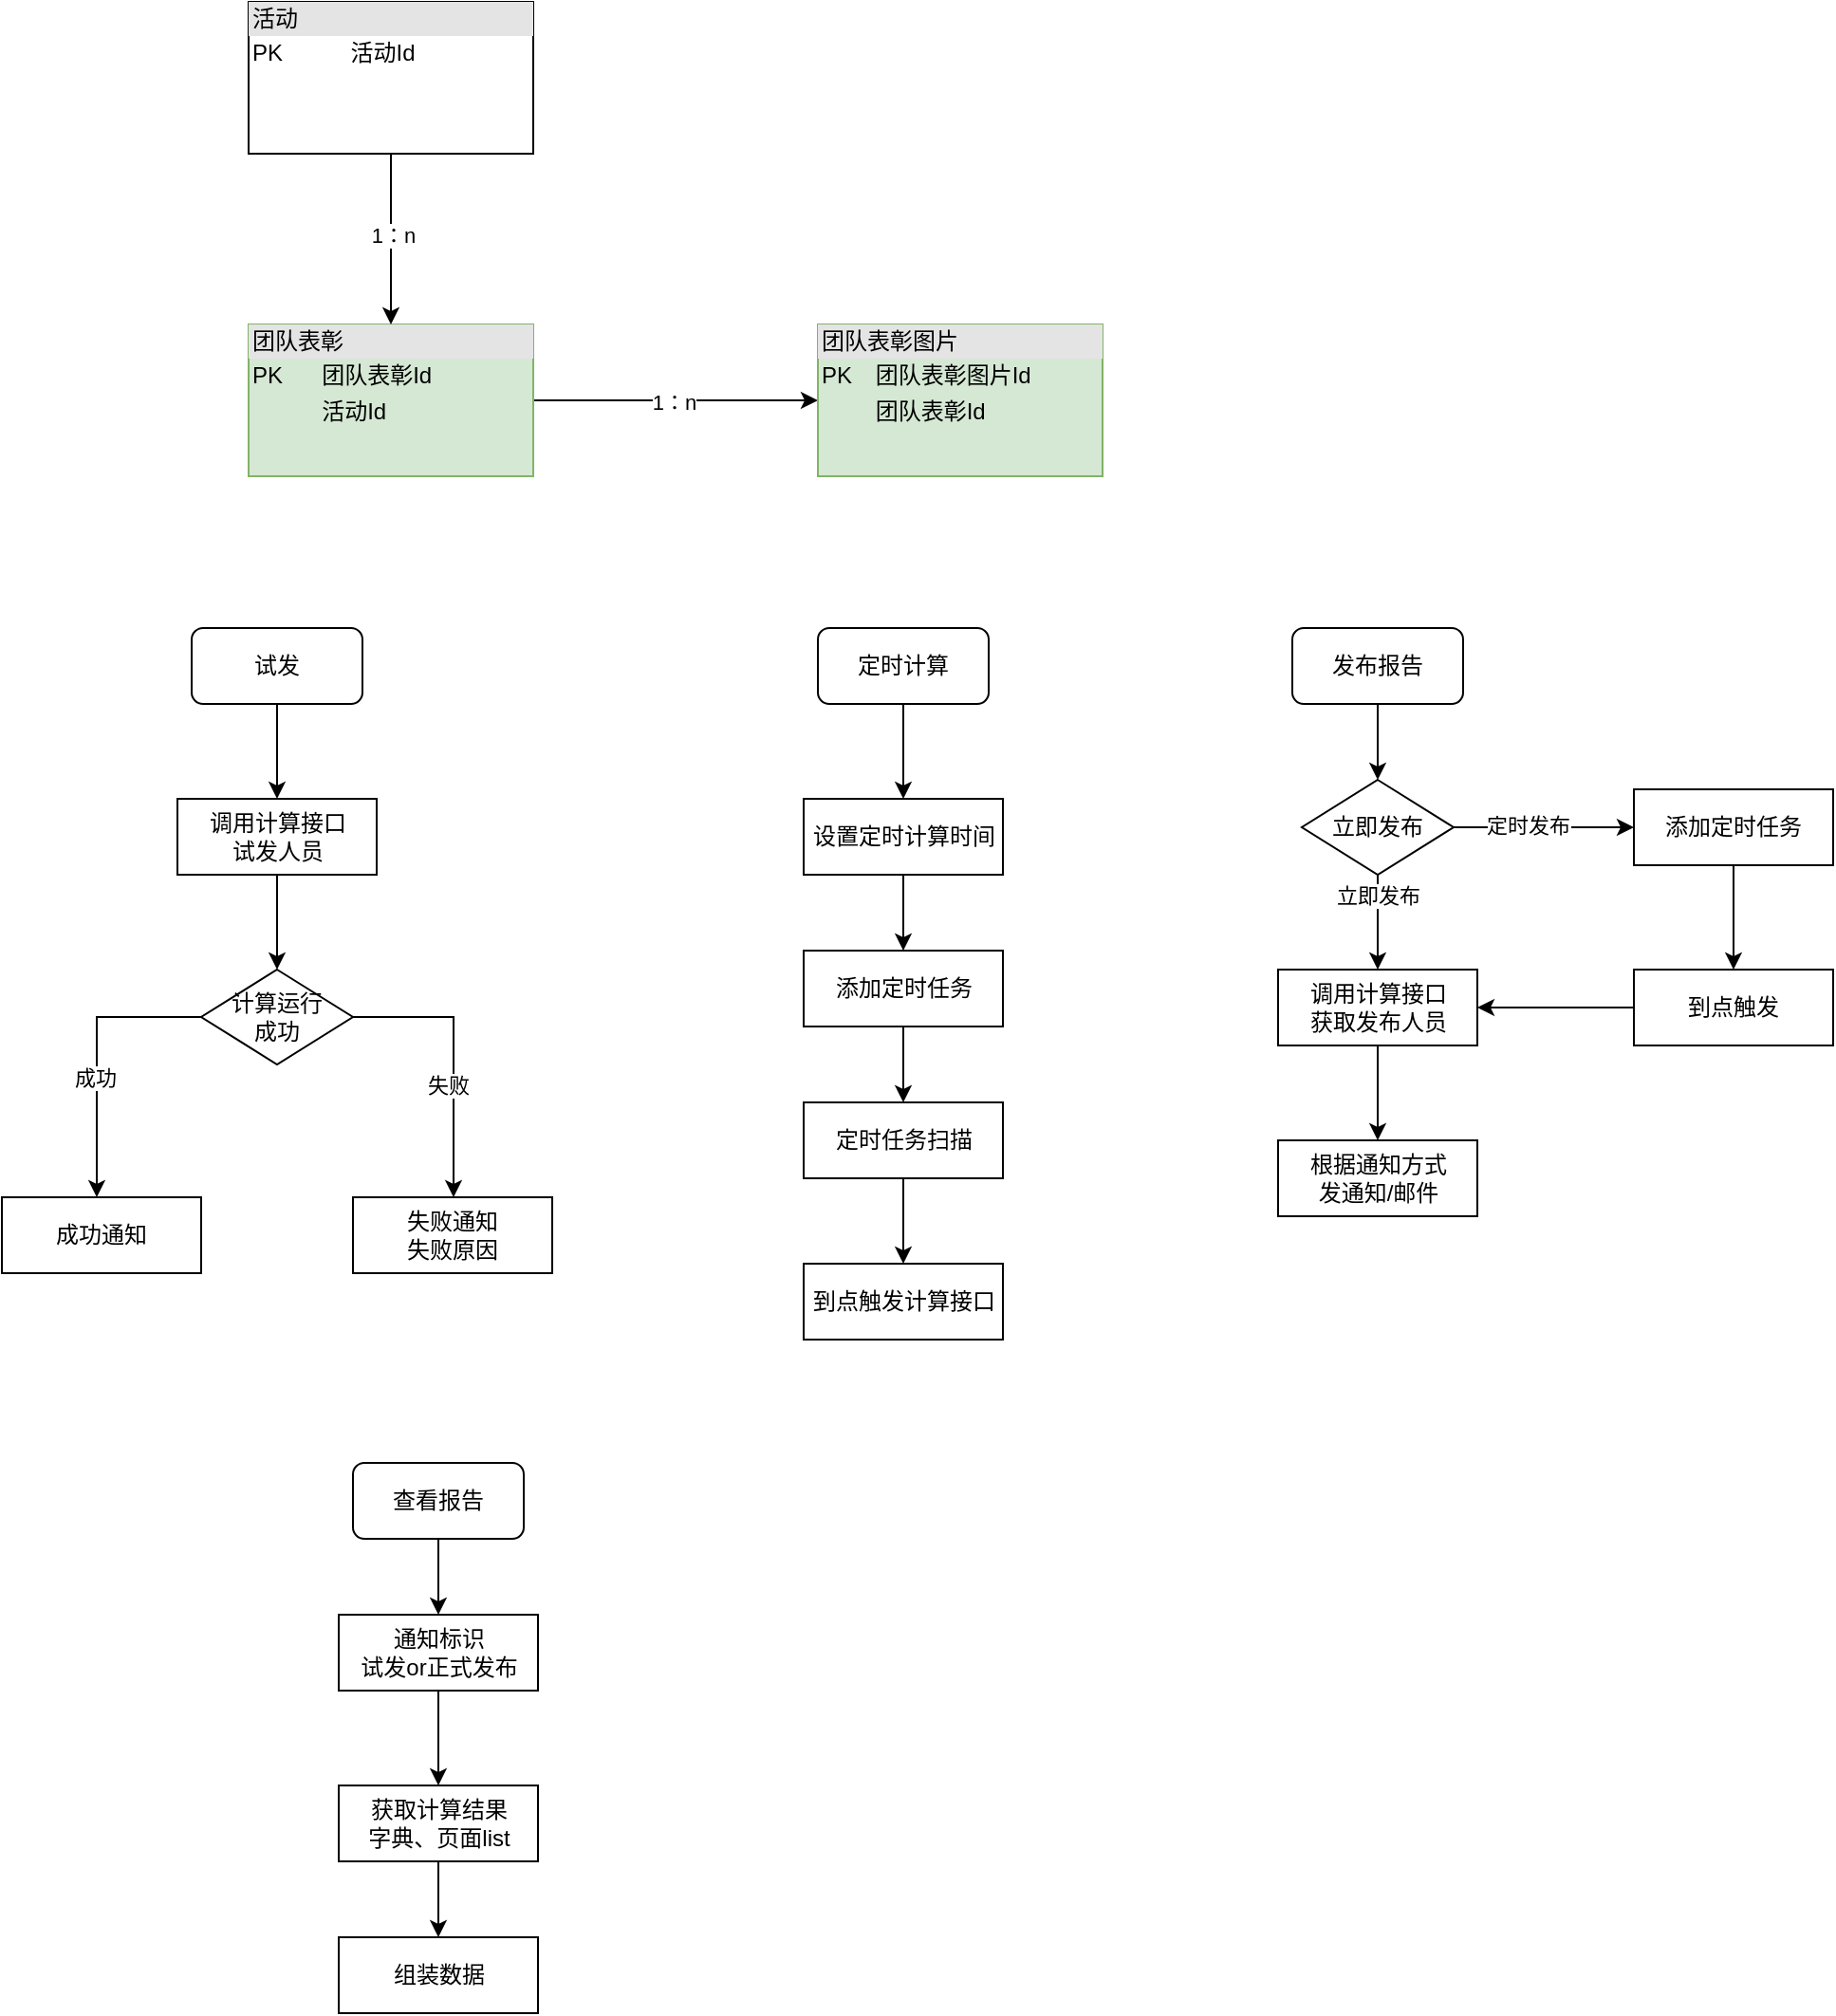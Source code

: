 <mxfile version="21.8.2" type="github">
  <diagram name="第 1 页" id="uQnc2c0iIG_h71mx5ojg">
    <mxGraphModel dx="1050" dy="580" grid="1" gridSize="10" guides="1" tooltips="1" connect="1" arrows="1" fold="1" page="1" pageScale="1" pageWidth="300000" pageHeight="30000" math="0" shadow="0">
      <root>
        <mxCell id="0" />
        <mxCell id="1" parent="0" />
        <mxCell id="PS2yi4pKl5YuFN-2JHLJ-8" style="edgeStyle=orthogonalEdgeStyle;rounded=0;orthogonalLoop=1;jettySize=auto;html=1;entryX=0;entryY=0.5;entryDx=0;entryDy=0;" parent="1" source="PS2yi4pKl5YuFN-2JHLJ-3" target="PS2yi4pKl5YuFN-2JHLJ-4" edge="1">
          <mxGeometry relative="1" as="geometry" />
        </mxCell>
        <mxCell id="PS2yi4pKl5YuFN-2JHLJ-9" value="1：n" style="edgeLabel;html=1;align=center;verticalAlign=middle;resizable=0;points=[];" parent="PS2yi4pKl5YuFN-2JHLJ-8" vertex="1" connectable="0">
          <mxGeometry x="-0.016" y="-1" relative="1" as="geometry">
            <mxPoint as="offset" />
          </mxGeometry>
        </mxCell>
        <mxCell id="PS2yi4pKl5YuFN-2JHLJ-3" value="&lt;div style=&quot;box-sizing:border-box;width:100%;background:#e4e4e4;padding:2px;&quot;&gt;团队表彰&lt;/div&gt;&lt;table style=&quot;width:100%;font-size:1em;&quot; cellpadding=&quot;2&quot; cellspacing=&quot;0&quot;&gt;&lt;tbody&gt;&lt;tr&gt;&lt;td&gt;PK&lt;/td&gt;&lt;td&gt;团队表彰Id&lt;/td&gt;&lt;/tr&gt;&lt;tr&gt;&lt;td&gt;&lt;/td&gt;&lt;td&gt;活动Id&lt;/td&gt;&lt;/tr&gt;&lt;tr&gt;&lt;td&gt;&lt;/td&gt;&lt;td&gt;&lt;br&gt;&lt;/td&gt;&lt;/tr&gt;&lt;/tbody&gt;&lt;/table&gt;" style="verticalAlign=top;align=left;overflow=fill;html=1;whiteSpace=wrap;fillColor=#d5e8d4;strokeColor=#82b366;" parent="1" vertex="1">
          <mxGeometry x="210" y="250" width="150" height="80" as="geometry" />
        </mxCell>
        <mxCell id="PS2yi4pKl5YuFN-2JHLJ-4" value="&lt;div style=&quot;box-sizing:border-box;width:100%;background:#e4e4e4;padding:2px;&quot;&gt;团队表彰图片&lt;/div&gt;&lt;table style=&quot;width:100%;font-size:1em;&quot; cellpadding=&quot;2&quot; cellspacing=&quot;0&quot;&gt;&lt;tbody&gt;&lt;tr&gt;&lt;td&gt;PK&lt;/td&gt;&lt;td&gt;团队表彰图片Id&lt;/td&gt;&lt;/tr&gt;&lt;tr&gt;&lt;td&gt;&lt;/td&gt;&lt;td&gt;团队表彰Id&lt;/td&gt;&lt;/tr&gt;&lt;tr&gt;&lt;td&gt;&lt;/td&gt;&lt;td&gt;&lt;br&gt;&lt;/td&gt;&lt;/tr&gt;&lt;/tbody&gt;&lt;/table&gt;" style="verticalAlign=top;align=left;overflow=fill;html=1;whiteSpace=wrap;fillColor=#d5e8d4;strokeColor=#82b366;" parent="1" vertex="1">
          <mxGeometry x="510" y="250" width="150" height="80" as="geometry" />
        </mxCell>
        <mxCell id="PS2yi4pKl5YuFN-2JHLJ-6" style="edgeStyle=orthogonalEdgeStyle;rounded=0;orthogonalLoop=1;jettySize=auto;html=1;" parent="1" source="PS2yi4pKl5YuFN-2JHLJ-5" target="PS2yi4pKl5YuFN-2JHLJ-3" edge="1">
          <mxGeometry relative="1" as="geometry" />
        </mxCell>
        <mxCell id="PS2yi4pKl5YuFN-2JHLJ-7" value="1：n" style="edgeLabel;html=1;align=center;verticalAlign=middle;resizable=0;points=[];" parent="PS2yi4pKl5YuFN-2JHLJ-6" vertex="1" connectable="0">
          <mxGeometry x="-0.049" y="1" relative="1" as="geometry">
            <mxPoint as="offset" />
          </mxGeometry>
        </mxCell>
        <mxCell id="PS2yi4pKl5YuFN-2JHLJ-5" value="&lt;div style=&quot;box-sizing:border-box;width:100%;background:#e4e4e4;padding:2px;&quot;&gt;活动&lt;/div&gt;&lt;table style=&quot;width:100%;font-size:1em;&quot; cellpadding=&quot;2&quot; cellspacing=&quot;0&quot;&gt;&lt;tbody&gt;&lt;tr&gt;&lt;td&gt;PK&lt;/td&gt;&lt;td&gt;活动Id&lt;/td&gt;&lt;/tr&gt;&lt;tr&gt;&lt;td&gt;&lt;/td&gt;&lt;td&gt;&lt;br&gt;&lt;/td&gt;&lt;/tr&gt;&lt;tr&gt;&lt;td&gt;&lt;/td&gt;&lt;td&gt;&lt;br&gt;&lt;/td&gt;&lt;/tr&gt;&lt;/tbody&gt;&lt;/table&gt;" style="verticalAlign=top;align=left;overflow=fill;html=1;whiteSpace=wrap;" parent="1" vertex="1">
          <mxGeometry x="210" y="80" width="150" height="80" as="geometry" />
        </mxCell>
        <mxCell id="vS3xbVpzAr4w5fPz4_WH-8" value="" style="edgeStyle=orthogonalEdgeStyle;rounded=0;orthogonalLoop=1;jettySize=auto;html=1;" edge="1" parent="1" source="vS3xbVpzAr4w5fPz4_WH-1" target="vS3xbVpzAr4w5fPz4_WH-2">
          <mxGeometry relative="1" as="geometry" />
        </mxCell>
        <mxCell id="vS3xbVpzAr4w5fPz4_WH-1" value="试发" style="rounded=1;whiteSpace=wrap;html=1;" vertex="1" parent="1">
          <mxGeometry x="180" y="410" width="90" height="40" as="geometry" />
        </mxCell>
        <mxCell id="vS3xbVpzAr4w5fPz4_WH-9" value="" style="edgeStyle=orthogonalEdgeStyle;rounded=0;orthogonalLoop=1;jettySize=auto;html=1;" edge="1" parent="1" source="vS3xbVpzAr4w5fPz4_WH-2" target="vS3xbVpzAr4w5fPz4_WH-5">
          <mxGeometry relative="1" as="geometry" />
        </mxCell>
        <mxCell id="vS3xbVpzAr4w5fPz4_WH-2" value="调用计算接口&lt;br&gt;试发人员" style="rounded=0;whiteSpace=wrap;html=1;" vertex="1" parent="1">
          <mxGeometry x="172.5" y="500" width="105" height="40" as="geometry" />
        </mxCell>
        <mxCell id="vS3xbVpzAr4w5fPz4_WH-10" style="edgeStyle=orthogonalEdgeStyle;rounded=0;orthogonalLoop=1;jettySize=auto;html=1;" edge="1" parent="1" source="vS3xbVpzAr4w5fPz4_WH-5" target="vS3xbVpzAr4w5fPz4_WH-6">
          <mxGeometry relative="1" as="geometry">
            <Array as="points">
              <mxPoint x="130" y="615" />
            </Array>
          </mxGeometry>
        </mxCell>
        <mxCell id="vS3xbVpzAr4w5fPz4_WH-11" value="成功" style="edgeLabel;html=1;align=center;verticalAlign=middle;resizable=0;points=[];" vertex="1" connectable="0" parent="vS3xbVpzAr4w5fPz4_WH-10">
          <mxGeometry x="0.152" y="-1" relative="1" as="geometry">
            <mxPoint as="offset" />
          </mxGeometry>
        </mxCell>
        <mxCell id="vS3xbVpzAr4w5fPz4_WH-12" style="edgeStyle=orthogonalEdgeStyle;rounded=0;orthogonalLoop=1;jettySize=auto;html=1;" edge="1" parent="1" source="vS3xbVpzAr4w5fPz4_WH-5" target="vS3xbVpzAr4w5fPz4_WH-7">
          <mxGeometry relative="1" as="geometry">
            <Array as="points">
              <mxPoint x="318" y="615" />
            </Array>
          </mxGeometry>
        </mxCell>
        <mxCell id="vS3xbVpzAr4w5fPz4_WH-13" value="失败" style="edgeLabel;html=1;align=center;verticalAlign=middle;resizable=0;points=[];" vertex="1" connectable="0" parent="vS3xbVpzAr4w5fPz4_WH-12">
          <mxGeometry x="0.195" y="-3" relative="1" as="geometry">
            <mxPoint as="offset" />
          </mxGeometry>
        </mxCell>
        <mxCell id="vS3xbVpzAr4w5fPz4_WH-5" value="计算运行&lt;br&gt;成功" style="rhombus;whiteSpace=wrap;html=1;" vertex="1" parent="1">
          <mxGeometry x="185" y="590" width="80" height="50" as="geometry" />
        </mxCell>
        <mxCell id="vS3xbVpzAr4w5fPz4_WH-6" value="成功通知" style="rounded=0;whiteSpace=wrap;html=1;" vertex="1" parent="1">
          <mxGeometry x="80" y="710" width="105" height="40" as="geometry" />
        </mxCell>
        <mxCell id="vS3xbVpzAr4w5fPz4_WH-7" value="失败通知&lt;br&gt;失败原因" style="rounded=0;whiteSpace=wrap;html=1;" vertex="1" parent="1">
          <mxGeometry x="265" y="710" width="105" height="40" as="geometry" />
        </mxCell>
        <mxCell id="vS3xbVpzAr4w5fPz4_WH-18" value="" style="edgeStyle=orthogonalEdgeStyle;rounded=0;orthogonalLoop=1;jettySize=auto;html=1;" edge="1" parent="1" source="vS3xbVpzAr4w5fPz4_WH-14" target="vS3xbVpzAr4w5fPz4_WH-15">
          <mxGeometry relative="1" as="geometry" />
        </mxCell>
        <mxCell id="vS3xbVpzAr4w5fPz4_WH-14" value="定时计算" style="rounded=1;whiteSpace=wrap;html=1;" vertex="1" parent="1">
          <mxGeometry x="510" y="410" width="90" height="40" as="geometry" />
        </mxCell>
        <mxCell id="vS3xbVpzAr4w5fPz4_WH-22" value="" style="edgeStyle=orthogonalEdgeStyle;rounded=0;orthogonalLoop=1;jettySize=auto;html=1;" edge="1" parent="1" source="vS3xbVpzAr4w5fPz4_WH-15" target="vS3xbVpzAr4w5fPz4_WH-21">
          <mxGeometry relative="1" as="geometry" />
        </mxCell>
        <mxCell id="vS3xbVpzAr4w5fPz4_WH-15" value="设置定时计算时间" style="rounded=0;whiteSpace=wrap;html=1;" vertex="1" parent="1">
          <mxGeometry x="502.5" y="500" width="105" height="40" as="geometry" />
        </mxCell>
        <mxCell id="vS3xbVpzAr4w5fPz4_WH-20" value="" style="edgeStyle=orthogonalEdgeStyle;rounded=0;orthogonalLoop=1;jettySize=auto;html=1;" edge="1" parent="1" source="vS3xbVpzAr4w5fPz4_WH-16" target="vS3xbVpzAr4w5fPz4_WH-17">
          <mxGeometry relative="1" as="geometry" />
        </mxCell>
        <mxCell id="vS3xbVpzAr4w5fPz4_WH-16" value="定时任务扫描" style="rounded=0;whiteSpace=wrap;html=1;" vertex="1" parent="1">
          <mxGeometry x="502.5" y="660" width="105" height="40" as="geometry" />
        </mxCell>
        <mxCell id="vS3xbVpzAr4w5fPz4_WH-17" value="到点触发计算接口" style="rounded=0;whiteSpace=wrap;html=1;" vertex="1" parent="1">
          <mxGeometry x="502.5" y="745" width="105" height="40" as="geometry" />
        </mxCell>
        <mxCell id="vS3xbVpzAr4w5fPz4_WH-23" value="" style="edgeStyle=orthogonalEdgeStyle;rounded=0;orthogonalLoop=1;jettySize=auto;html=1;" edge="1" parent="1" source="vS3xbVpzAr4w5fPz4_WH-21" target="vS3xbVpzAr4w5fPz4_WH-16">
          <mxGeometry relative="1" as="geometry" />
        </mxCell>
        <mxCell id="vS3xbVpzAr4w5fPz4_WH-21" value="添加定时任务" style="rounded=0;whiteSpace=wrap;html=1;" vertex="1" parent="1">
          <mxGeometry x="502.5" y="580" width="105" height="40" as="geometry" />
        </mxCell>
        <mxCell id="vS3xbVpzAr4w5fPz4_WH-30" value="" style="edgeStyle=orthogonalEdgeStyle;rounded=0;orthogonalLoop=1;jettySize=auto;html=1;" edge="1" parent="1" source="vS3xbVpzAr4w5fPz4_WH-24" target="vS3xbVpzAr4w5fPz4_WH-26">
          <mxGeometry relative="1" as="geometry" />
        </mxCell>
        <mxCell id="vS3xbVpzAr4w5fPz4_WH-24" value="发布报告" style="rounded=1;whiteSpace=wrap;html=1;" vertex="1" parent="1">
          <mxGeometry x="760" y="410" width="90" height="40" as="geometry" />
        </mxCell>
        <mxCell id="vS3xbVpzAr4w5fPz4_WH-32" value="" style="edgeStyle=orthogonalEdgeStyle;rounded=0;orthogonalLoop=1;jettySize=auto;html=1;" edge="1" parent="1" source="vS3xbVpzAr4w5fPz4_WH-25" target="vS3xbVpzAr4w5fPz4_WH-27">
          <mxGeometry relative="1" as="geometry" />
        </mxCell>
        <mxCell id="vS3xbVpzAr4w5fPz4_WH-25" value="调用计算接口&lt;br&gt;获取发布人员" style="rounded=0;whiteSpace=wrap;html=1;" vertex="1" parent="1">
          <mxGeometry x="752.5" y="590" width="105" height="40" as="geometry" />
        </mxCell>
        <mxCell id="vS3xbVpzAr4w5fPz4_WH-31" value="" style="edgeStyle=orthogonalEdgeStyle;rounded=0;orthogonalLoop=1;jettySize=auto;html=1;" edge="1" parent="1" source="vS3xbVpzAr4w5fPz4_WH-26" target="vS3xbVpzAr4w5fPz4_WH-25">
          <mxGeometry relative="1" as="geometry" />
        </mxCell>
        <mxCell id="vS3xbVpzAr4w5fPz4_WH-33" value="立即发布" style="edgeLabel;html=1;align=center;verticalAlign=middle;resizable=0;points=[];" vertex="1" connectable="0" parent="vS3xbVpzAr4w5fPz4_WH-31">
          <mxGeometry x="-0.584" relative="1" as="geometry">
            <mxPoint as="offset" />
          </mxGeometry>
        </mxCell>
        <mxCell id="vS3xbVpzAr4w5fPz4_WH-34" value="" style="edgeStyle=orthogonalEdgeStyle;rounded=0;orthogonalLoop=1;jettySize=auto;html=1;" edge="1" parent="1" source="vS3xbVpzAr4w5fPz4_WH-26" target="vS3xbVpzAr4w5fPz4_WH-28">
          <mxGeometry relative="1" as="geometry" />
        </mxCell>
        <mxCell id="vS3xbVpzAr4w5fPz4_WH-35" value="定时发布" style="edgeLabel;html=1;align=center;verticalAlign=middle;resizable=0;points=[];" vertex="1" connectable="0" parent="vS3xbVpzAr4w5fPz4_WH-34">
          <mxGeometry x="-0.183" y="1" relative="1" as="geometry">
            <mxPoint as="offset" />
          </mxGeometry>
        </mxCell>
        <mxCell id="vS3xbVpzAr4w5fPz4_WH-26" value="立即发布" style="rhombus;whiteSpace=wrap;html=1;" vertex="1" parent="1">
          <mxGeometry x="765" y="490" width="80" height="50" as="geometry" />
        </mxCell>
        <mxCell id="vS3xbVpzAr4w5fPz4_WH-27" value="根据通知方式&lt;br&gt;发通知/邮件" style="rounded=0;whiteSpace=wrap;html=1;" vertex="1" parent="1">
          <mxGeometry x="752.5" y="680" width="105" height="40" as="geometry" />
        </mxCell>
        <mxCell id="vS3xbVpzAr4w5fPz4_WH-36" value="" style="edgeStyle=orthogonalEdgeStyle;rounded=0;orthogonalLoop=1;jettySize=auto;html=1;" edge="1" parent="1" source="vS3xbVpzAr4w5fPz4_WH-28" target="vS3xbVpzAr4w5fPz4_WH-29">
          <mxGeometry relative="1" as="geometry" />
        </mxCell>
        <mxCell id="vS3xbVpzAr4w5fPz4_WH-28" value="添加定时任务" style="rounded=0;whiteSpace=wrap;html=1;" vertex="1" parent="1">
          <mxGeometry x="940" y="495" width="105" height="40" as="geometry" />
        </mxCell>
        <mxCell id="vS3xbVpzAr4w5fPz4_WH-37" value="" style="edgeStyle=orthogonalEdgeStyle;rounded=0;orthogonalLoop=1;jettySize=auto;html=1;" edge="1" parent="1" source="vS3xbVpzAr4w5fPz4_WH-29" target="vS3xbVpzAr4w5fPz4_WH-25">
          <mxGeometry relative="1" as="geometry" />
        </mxCell>
        <mxCell id="vS3xbVpzAr4w5fPz4_WH-29" value="到点触发" style="rounded=0;whiteSpace=wrap;html=1;" vertex="1" parent="1">
          <mxGeometry x="940" y="590" width="105" height="40" as="geometry" />
        </mxCell>
        <mxCell id="vS3xbVpzAr4w5fPz4_WH-43" value="" style="edgeStyle=orthogonalEdgeStyle;rounded=0;orthogonalLoop=1;jettySize=auto;html=1;" edge="1" parent="1" source="vS3xbVpzAr4w5fPz4_WH-38" target="vS3xbVpzAr4w5fPz4_WH-39">
          <mxGeometry relative="1" as="geometry" />
        </mxCell>
        <mxCell id="vS3xbVpzAr4w5fPz4_WH-38" value="查看报告" style="rounded=1;whiteSpace=wrap;html=1;" vertex="1" parent="1">
          <mxGeometry x="265" y="850" width="90" height="40" as="geometry" />
        </mxCell>
        <mxCell id="vS3xbVpzAr4w5fPz4_WH-44" value="" style="edgeStyle=orthogonalEdgeStyle;rounded=0;orthogonalLoop=1;jettySize=auto;html=1;" edge="1" parent="1" source="vS3xbVpzAr4w5fPz4_WH-39" target="vS3xbVpzAr4w5fPz4_WH-41">
          <mxGeometry relative="1" as="geometry" />
        </mxCell>
        <mxCell id="vS3xbVpzAr4w5fPz4_WH-39" value="通知标识&lt;br&gt;试发or正式发布" style="rounded=0;whiteSpace=wrap;html=1;" vertex="1" parent="1">
          <mxGeometry x="257.5" y="930" width="105" height="40" as="geometry" />
        </mxCell>
        <mxCell id="vS3xbVpzAr4w5fPz4_WH-45" value="" style="edgeStyle=orthogonalEdgeStyle;rounded=0;orthogonalLoop=1;jettySize=auto;html=1;" edge="1" parent="1" source="vS3xbVpzAr4w5fPz4_WH-41" target="vS3xbVpzAr4w5fPz4_WH-42">
          <mxGeometry relative="1" as="geometry" />
        </mxCell>
        <mxCell id="vS3xbVpzAr4w5fPz4_WH-41" value="获取计算结果&lt;br&gt;字典、页面list" style="rounded=0;whiteSpace=wrap;html=1;" vertex="1" parent="1">
          <mxGeometry x="257.5" y="1020" width="105" height="40" as="geometry" />
        </mxCell>
        <mxCell id="vS3xbVpzAr4w5fPz4_WH-42" value="组装数据" style="rounded=0;whiteSpace=wrap;html=1;" vertex="1" parent="1">
          <mxGeometry x="257.5" y="1100" width="105" height="40" as="geometry" />
        </mxCell>
      </root>
    </mxGraphModel>
  </diagram>
</mxfile>
